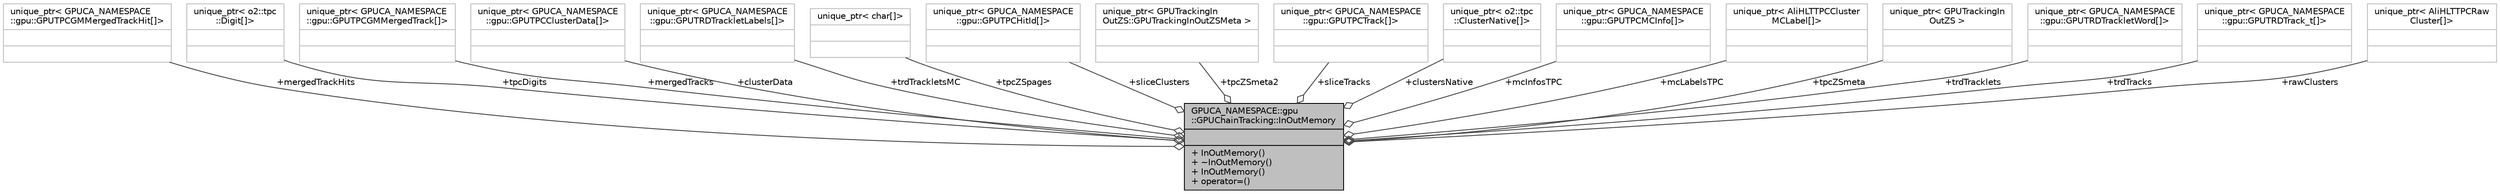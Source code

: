 digraph "GPUCA_NAMESPACE::gpu::GPUChainTracking::InOutMemory"
{
 // INTERACTIVE_SVG=YES
  bgcolor="transparent";
  edge [fontname="Helvetica",fontsize="10",labelfontname="Helvetica",labelfontsize="10"];
  node [fontname="Helvetica",fontsize="10",shape=record];
  Node1 [label="{GPUCA_NAMESPACE::gpu\l::GPUChainTracking::InOutMemory\n||+ InOutMemory()\l+ ~InOutMemory()\l+ InOutMemory()\l+ operator=()\l}",height=0.2,width=0.4,color="black", fillcolor="grey75", style="filled", fontcolor="black"];
  Node2 -> Node1 [color="grey25",fontsize="10",style="solid",label=" +mergedTrackHits" ,arrowhead="odiamond",fontname="Helvetica"];
  Node2 [label="{unique_ptr\< GPUCA_NAMESPACE\l::gpu::GPUTPCGMMergedTrackHit[]\>\n||}",height=0.2,width=0.4,color="grey75"];
  Node3 -> Node1 [color="grey25",fontsize="10",style="solid",label=" +tpcDigits" ,arrowhead="odiamond",fontname="Helvetica"];
  Node3 [label="{unique_ptr\< o2::tpc\l::Digit[]\>\n||}",height=0.2,width=0.4,color="grey75"];
  Node4 -> Node1 [color="grey25",fontsize="10",style="solid",label=" +mergedTracks" ,arrowhead="odiamond",fontname="Helvetica"];
  Node4 [label="{unique_ptr\< GPUCA_NAMESPACE\l::gpu::GPUTPCGMMergedTrack[]\>\n||}",height=0.2,width=0.4,color="grey75"];
  Node5 -> Node1 [color="grey25",fontsize="10",style="solid",label=" +clusterData" ,arrowhead="odiamond",fontname="Helvetica"];
  Node5 [label="{unique_ptr\< GPUCA_NAMESPACE\l::gpu::GPUTPCClusterData[]\>\n||}",height=0.2,width=0.4,color="grey75"];
  Node6 -> Node1 [color="grey25",fontsize="10",style="solid",label=" +trdTrackletsMC" ,arrowhead="odiamond",fontname="Helvetica"];
  Node6 [label="{unique_ptr\< GPUCA_NAMESPACE\l::gpu::GPUTRDTrackletLabels[]\>\n||}",height=0.2,width=0.4,color="grey75"];
  Node7 -> Node1 [color="grey25",fontsize="10",style="solid",label=" +tpcZSpages" ,arrowhead="odiamond",fontname="Helvetica"];
  Node7 [label="{unique_ptr\< char[]\>\n||}",height=0.2,width=0.4,color="grey75"];
  Node8 -> Node1 [color="grey25",fontsize="10",style="solid",label=" +sliceClusters" ,arrowhead="odiamond",fontname="Helvetica"];
  Node8 [label="{unique_ptr\< GPUCA_NAMESPACE\l::gpu::GPUTPCHitId[]\>\n||}",height=0.2,width=0.4,color="grey75"];
  Node9 -> Node1 [color="grey25",fontsize="10",style="solid",label=" +tpcZSmeta2" ,arrowhead="odiamond",fontname="Helvetica"];
  Node9 [label="{unique_ptr\< GPUTrackingIn\lOutZS::GPUTrackingInOutZSMeta \>\n||}",height=0.2,width=0.4,color="grey75"];
  Node10 -> Node1 [color="grey25",fontsize="10",style="solid",label=" +sliceTracks" ,arrowhead="odiamond",fontname="Helvetica"];
  Node10 [label="{unique_ptr\< GPUCA_NAMESPACE\l::gpu::GPUTPCTrack[]\>\n||}",height=0.2,width=0.4,color="grey75"];
  Node11 -> Node1 [color="grey25",fontsize="10",style="solid",label=" +clustersNative" ,arrowhead="odiamond",fontname="Helvetica"];
  Node11 [label="{unique_ptr\< o2::tpc\l::ClusterNative[]\>\n||}",height=0.2,width=0.4,color="grey75"];
  Node12 -> Node1 [color="grey25",fontsize="10",style="solid",label=" +mcInfosTPC" ,arrowhead="odiamond",fontname="Helvetica"];
  Node12 [label="{unique_ptr\< GPUCA_NAMESPACE\l::gpu::GPUTPCMCInfo[]\>\n||}",height=0.2,width=0.4,color="grey75"];
  Node13 -> Node1 [color="grey25",fontsize="10",style="solid",label=" +mcLabelsTPC" ,arrowhead="odiamond",fontname="Helvetica"];
  Node13 [label="{unique_ptr\< AliHLTTPCCluster\lMCLabel[]\>\n||}",height=0.2,width=0.4,color="grey75"];
  Node14 -> Node1 [color="grey25",fontsize="10",style="solid",label=" +tpcZSmeta" ,arrowhead="odiamond",fontname="Helvetica"];
  Node14 [label="{unique_ptr\< GPUTrackingIn\lOutZS \>\n||}",height=0.2,width=0.4,color="grey75"];
  Node15 -> Node1 [color="grey25",fontsize="10",style="solid",label=" +trdTracklets" ,arrowhead="odiamond",fontname="Helvetica"];
  Node15 [label="{unique_ptr\< GPUCA_NAMESPACE\l::gpu::GPUTRDTrackletWord[]\>\n||}",height=0.2,width=0.4,color="grey75"];
  Node16 -> Node1 [color="grey25",fontsize="10",style="solid",label=" +trdTracks" ,arrowhead="odiamond",fontname="Helvetica"];
  Node16 [label="{unique_ptr\< GPUCA_NAMESPACE\l::gpu::GPUTRDTrack_t[]\>\n||}",height=0.2,width=0.4,color="grey75"];
  Node17 -> Node1 [color="grey25",fontsize="10",style="solid",label=" +rawClusters" ,arrowhead="odiamond",fontname="Helvetica"];
  Node17 [label="{unique_ptr\< AliHLTTPCRaw\lCluster[]\>\n||}",height=0.2,width=0.4,color="grey75"];
}
